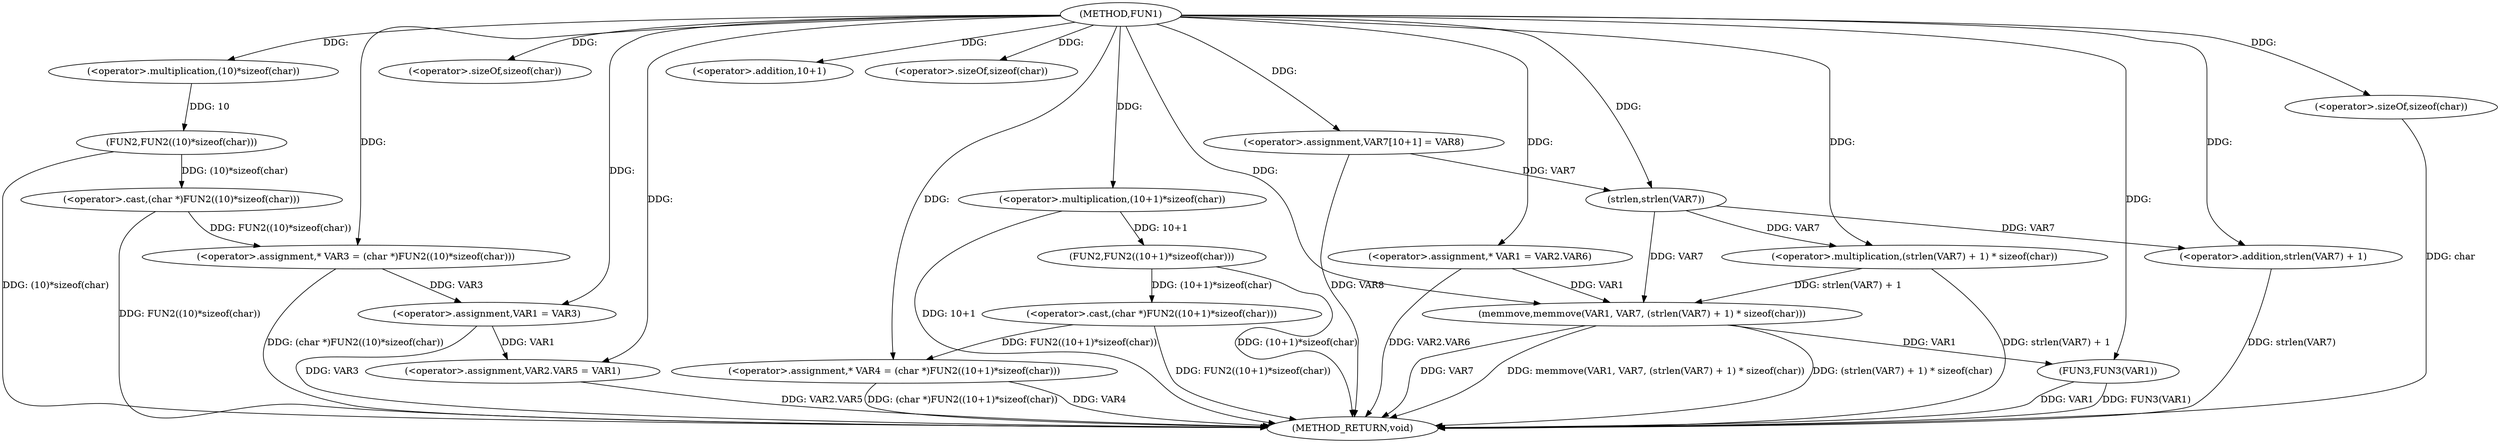 digraph FUN1 {  
"1000100" [label = "(METHOD,FUN1)" ]
"1000158" [label = "(METHOD_RETURN,void)" ]
"1000105" [label = "(<operator>.assignment,* VAR3 = (char *)FUN2((10)*sizeof(char)))" ]
"1000107" [label = "(<operator>.cast,(char *)FUN2((10)*sizeof(char)))" ]
"1000109" [label = "(FUN2,FUN2((10)*sizeof(char)))" ]
"1000110" [label = "(<operator>.multiplication,(10)*sizeof(char))" ]
"1000112" [label = "(<operator>.sizeOf,sizeof(char))" ]
"1000115" [label = "(<operator>.assignment,* VAR4 = (char *)FUN2((10+1)*sizeof(char)))" ]
"1000117" [label = "(<operator>.cast,(char *)FUN2((10+1)*sizeof(char)))" ]
"1000119" [label = "(FUN2,FUN2((10+1)*sizeof(char)))" ]
"1000120" [label = "(<operator>.multiplication,(10+1)*sizeof(char))" ]
"1000121" [label = "(<operator>.addition,10+1)" ]
"1000124" [label = "(<operator>.sizeOf,sizeof(char))" ]
"1000126" [label = "(<operator>.assignment,VAR1 = VAR3)" ]
"1000129" [label = "(<operator>.assignment,VAR2.VAR5 = VAR1)" ]
"1000136" [label = "(<operator>.assignment,* VAR1 = VAR2.VAR6)" ]
"1000143" [label = "(<operator>.assignment,VAR7[10+1] = VAR8)" ]
"1000146" [label = "(memmove,memmove(VAR1, VAR7, (strlen(VAR7) + 1) * sizeof(char)))" ]
"1000149" [label = "(<operator>.multiplication,(strlen(VAR7) + 1) * sizeof(char))" ]
"1000150" [label = "(<operator>.addition,strlen(VAR7) + 1)" ]
"1000151" [label = "(strlen,strlen(VAR7))" ]
"1000154" [label = "(<operator>.sizeOf,sizeof(char))" ]
"1000156" [label = "(FUN3,FUN3(VAR1))" ]
  "1000115" -> "1000158"  [ label = "DDG: (char *)FUN2((10+1)*sizeof(char))"] 
  "1000156" -> "1000158"  [ label = "DDG: VAR1"] 
  "1000149" -> "1000158"  [ label = "DDG: strlen(VAR7) + 1"] 
  "1000117" -> "1000158"  [ label = "DDG: FUN2((10+1)*sizeof(char))"] 
  "1000146" -> "1000158"  [ label = "DDG: memmove(VAR1, VAR7, (strlen(VAR7) + 1) * sizeof(char))"] 
  "1000115" -> "1000158"  [ label = "DDG: VAR4"] 
  "1000107" -> "1000158"  [ label = "DDG: FUN2((10)*sizeof(char))"] 
  "1000129" -> "1000158"  [ label = "DDG: VAR2.VAR5"] 
  "1000105" -> "1000158"  [ label = "DDG: (char *)FUN2((10)*sizeof(char))"] 
  "1000150" -> "1000158"  [ label = "DDG: strlen(VAR7)"] 
  "1000154" -> "1000158"  [ label = "DDG: char"] 
  "1000120" -> "1000158"  [ label = "DDG: 10+1"] 
  "1000146" -> "1000158"  [ label = "DDG: (strlen(VAR7) + 1) * sizeof(char)"] 
  "1000146" -> "1000158"  [ label = "DDG: VAR7"] 
  "1000109" -> "1000158"  [ label = "DDG: (10)*sizeof(char)"] 
  "1000119" -> "1000158"  [ label = "DDG: (10+1)*sizeof(char)"] 
  "1000143" -> "1000158"  [ label = "DDG: VAR8"] 
  "1000136" -> "1000158"  [ label = "DDG: VAR2.VAR6"] 
  "1000126" -> "1000158"  [ label = "DDG: VAR3"] 
  "1000156" -> "1000158"  [ label = "DDG: FUN3(VAR1)"] 
  "1000107" -> "1000105"  [ label = "DDG: FUN2((10)*sizeof(char))"] 
  "1000100" -> "1000105"  [ label = "DDG: "] 
  "1000109" -> "1000107"  [ label = "DDG: (10)*sizeof(char)"] 
  "1000110" -> "1000109"  [ label = "DDG: 10"] 
  "1000100" -> "1000110"  [ label = "DDG: "] 
  "1000100" -> "1000112"  [ label = "DDG: "] 
  "1000117" -> "1000115"  [ label = "DDG: FUN2((10+1)*sizeof(char))"] 
  "1000100" -> "1000115"  [ label = "DDG: "] 
  "1000119" -> "1000117"  [ label = "DDG: (10+1)*sizeof(char)"] 
  "1000120" -> "1000119"  [ label = "DDG: 10+1"] 
  "1000100" -> "1000120"  [ label = "DDG: "] 
  "1000100" -> "1000121"  [ label = "DDG: "] 
  "1000100" -> "1000124"  [ label = "DDG: "] 
  "1000105" -> "1000126"  [ label = "DDG: VAR3"] 
  "1000100" -> "1000126"  [ label = "DDG: "] 
  "1000126" -> "1000129"  [ label = "DDG: VAR1"] 
  "1000100" -> "1000129"  [ label = "DDG: "] 
  "1000100" -> "1000136"  [ label = "DDG: "] 
  "1000100" -> "1000143"  [ label = "DDG: "] 
  "1000136" -> "1000146"  [ label = "DDG: VAR1"] 
  "1000100" -> "1000146"  [ label = "DDG: "] 
  "1000151" -> "1000146"  [ label = "DDG: VAR7"] 
  "1000149" -> "1000146"  [ label = "DDG: strlen(VAR7) + 1"] 
  "1000151" -> "1000149"  [ label = "DDG: VAR7"] 
  "1000100" -> "1000149"  [ label = "DDG: "] 
  "1000151" -> "1000150"  [ label = "DDG: VAR7"] 
  "1000143" -> "1000151"  [ label = "DDG: VAR7"] 
  "1000100" -> "1000151"  [ label = "DDG: "] 
  "1000100" -> "1000150"  [ label = "DDG: "] 
  "1000100" -> "1000154"  [ label = "DDG: "] 
  "1000146" -> "1000156"  [ label = "DDG: VAR1"] 
  "1000100" -> "1000156"  [ label = "DDG: "] 
}

